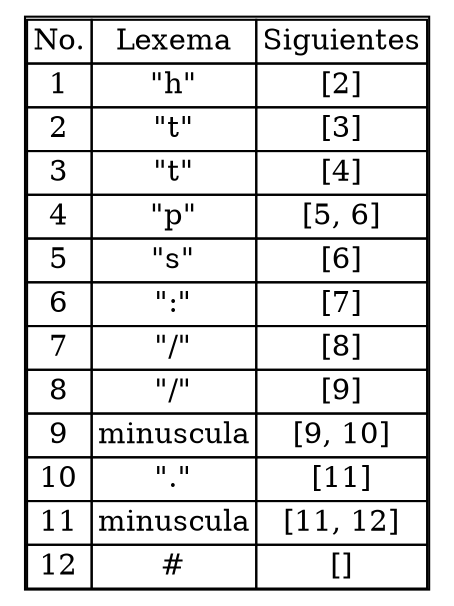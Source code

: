 digraph G{
node [shape=plaintext]
tabla [label=<
<table border='1' cellborder='1' cellspacing='0'>
<tr><td>No.</td><td>Lexema</td><td>Siguientes</td></tr>
<tr><td>1</td><td>"h"</td><td>[2]</td></tr>
<tr><td>2</td><td>"t"</td><td>[3]</td></tr>
<tr><td>3</td><td>"t"</td><td>[4]</td></tr>
<tr><td>4</td><td>"p"</td><td>[5, 6]</td></tr>
<tr><td>5</td><td>"s"</td><td>[6]</td></tr>
<tr><td>6</td><td>":"</td><td>[7]</td></tr>
<tr><td>7</td><td>"/"</td><td>[8]</td></tr>
<tr><td>8</td><td>"/"</td><td>[9]</td></tr>
<tr><td>9</td><td>minuscula</td><td>[9, 10]</td></tr>
<tr><td>10</td><td>"."</td><td>[11]</td></tr>
<tr><td>11</td><td>minuscula</td><td>[11, 12]</td></tr>
<tr><td>12</td><td>#</td><td>[]</td></tr>
</table>
>];
}

